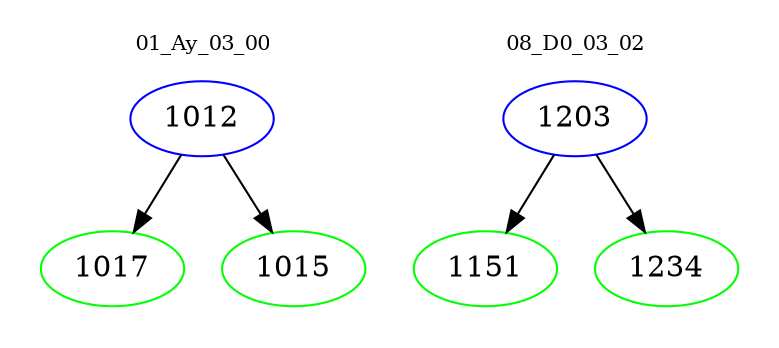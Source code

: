 digraph{
subgraph cluster_0 {
color = white
label = "01_Ay_03_00";
fontsize=10;
T0_1012 [label="1012", color="blue"]
T0_1012 -> T0_1017 [color="black"]
T0_1017 [label="1017", color="green"]
T0_1012 -> T0_1015 [color="black"]
T0_1015 [label="1015", color="green"]
}
subgraph cluster_1 {
color = white
label = "08_D0_03_02";
fontsize=10;
T1_1203 [label="1203", color="blue"]
T1_1203 -> T1_1151 [color="black"]
T1_1151 [label="1151", color="green"]
T1_1203 -> T1_1234 [color="black"]
T1_1234 [label="1234", color="green"]
}
}
